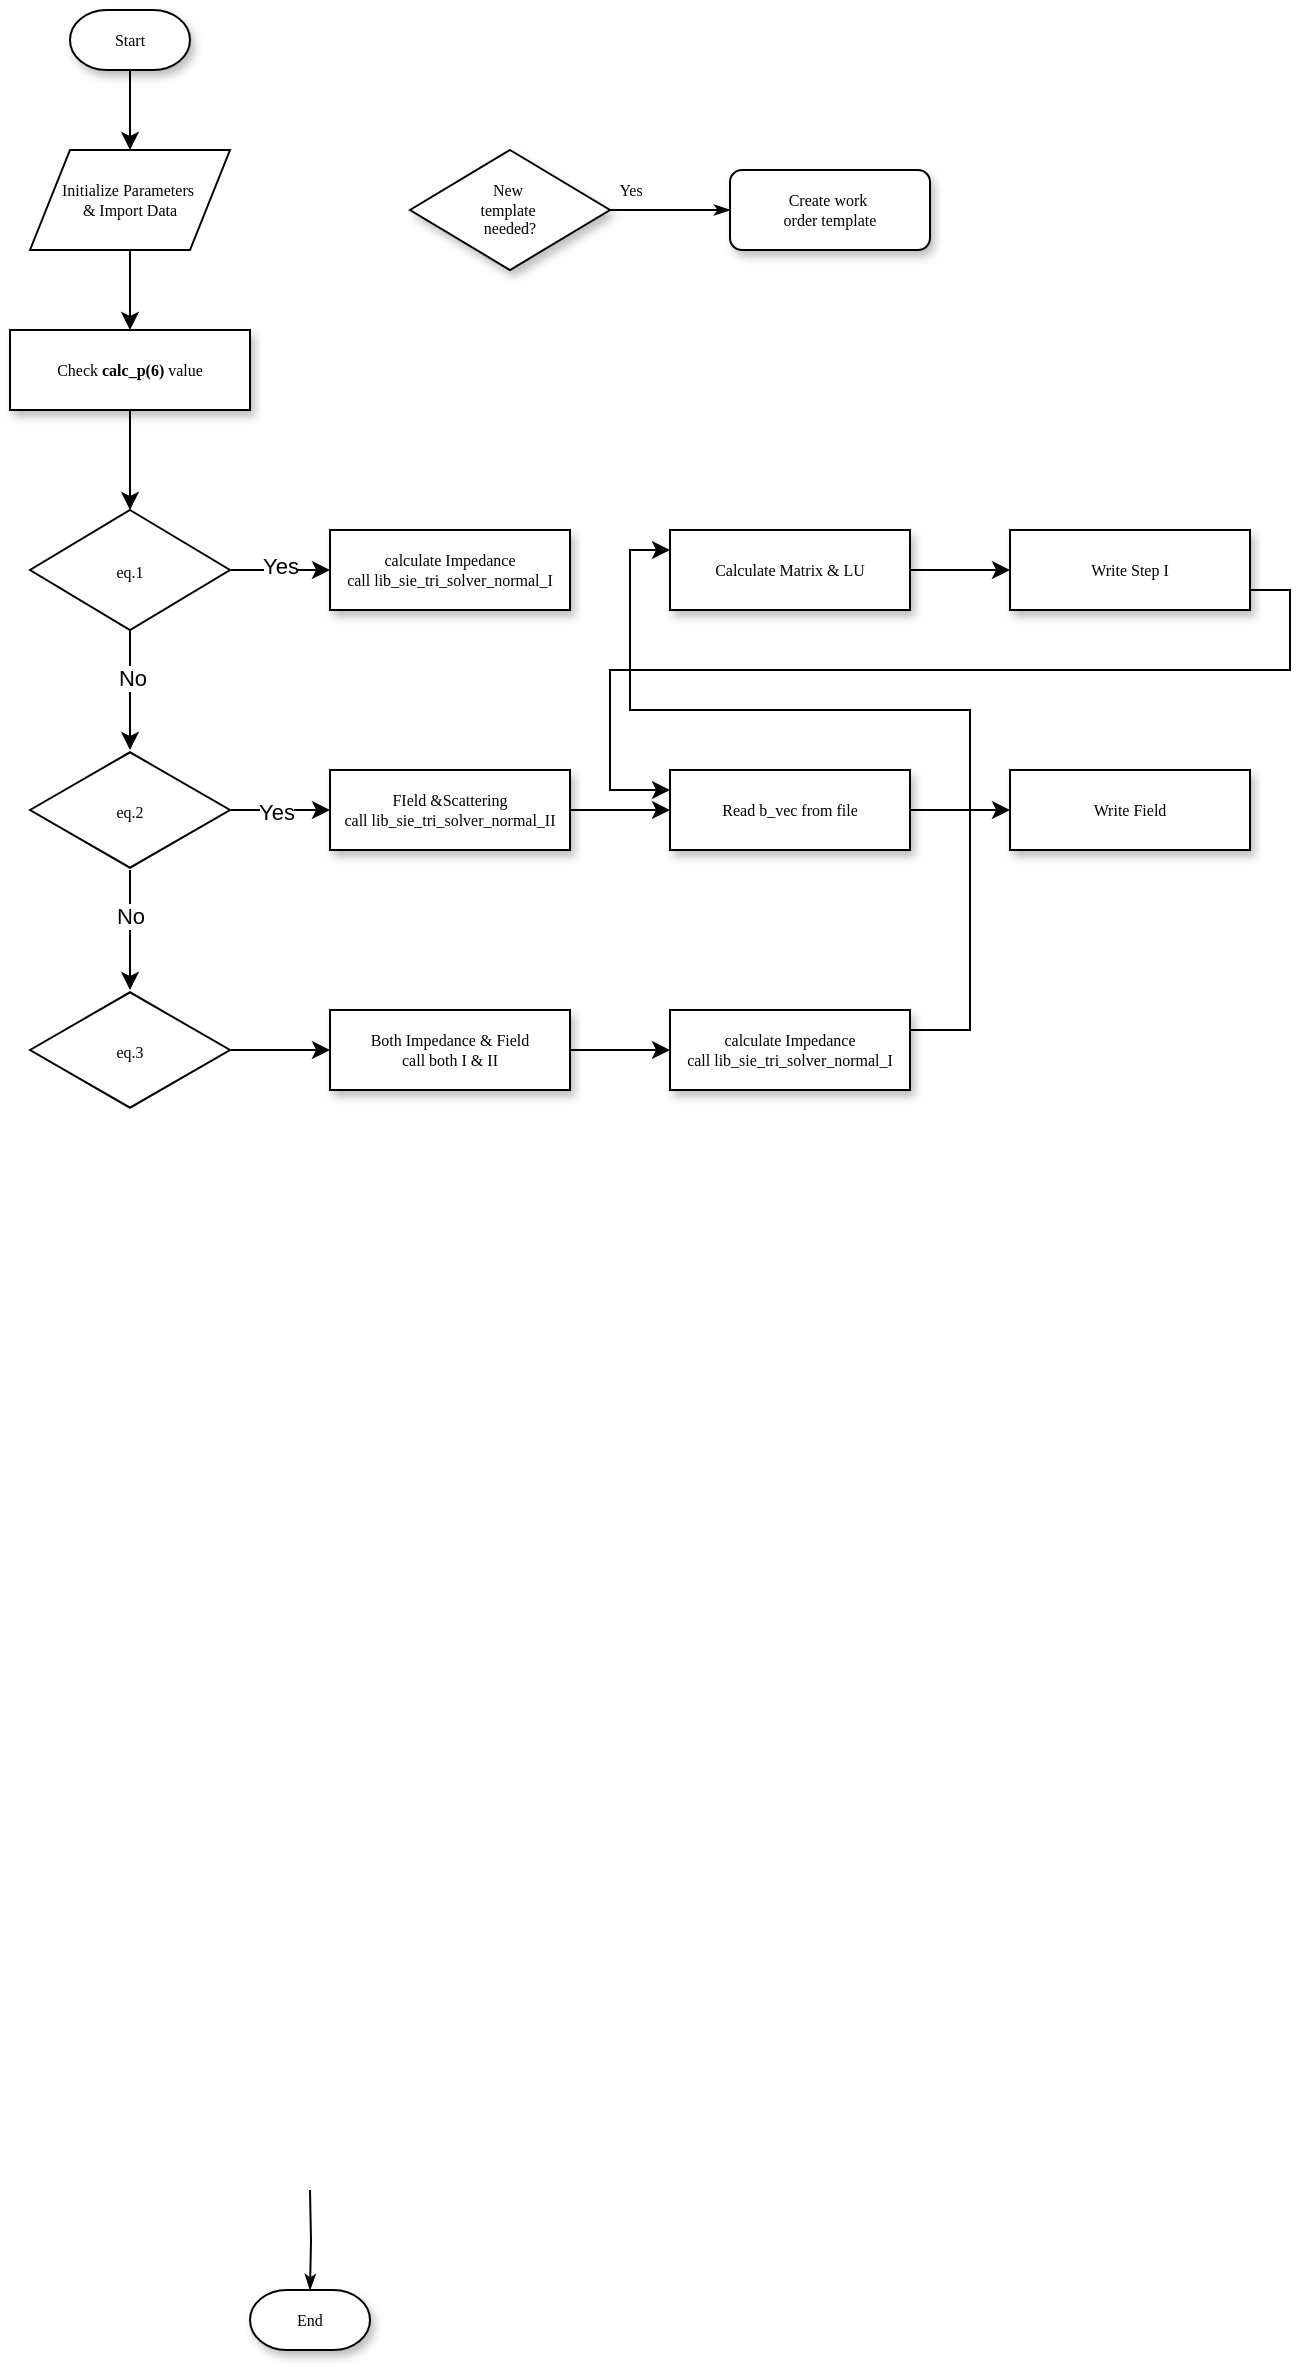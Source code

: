 <mxfile version="26.1.2">
  <diagram name="Page-1" id="edf60f1a-56cd-e834-aa8a-f176f3a09ee4">
    <mxGraphModel dx="1643" dy="928" grid="1" gridSize="10" guides="1" tooltips="1" connect="1" arrows="1" fold="1" page="1" pageScale="1" pageWidth="1100" pageHeight="850" background="none" math="0" shadow="0">
      <root>
        <mxCell id="0" />
        <mxCell id="1" parent="0" />
        <mxCell id="60e70716793133e9-34" value="Yes" style="edgeStyle=orthogonalEdgeStyle;rounded=0;html=1;labelBackgroundColor=none;startSize=5;endArrow=classicThin;endFill=1;endSize=5;jettySize=auto;orthogonalLoop=1;strokeWidth=1;fontFamily=Verdana;fontSize=8" parent="1" source="60e70716793133e9-7" target="60e70716793133e9-8" edge="1">
          <mxGeometry x="-0.667" y="10" relative="1" as="geometry">
            <mxPoint as="offset" />
          </mxGeometry>
        </mxCell>
        <mxCell id="60e70716793133e9-7" value="New&amp;nbsp;&lt;div&gt;template&amp;nbsp;&lt;/div&gt;&lt;div&gt;needed?&lt;/div&gt;" style="rhombus;whiteSpace=wrap;html=1;rounded=0;shadow=1;labelBackgroundColor=none;strokeWidth=1;fontFamily=Verdana;fontSize=8;align=center;" parent="1" vertex="1">
          <mxGeometry x="390" y="220" width="100" height="60" as="geometry" />
        </mxCell>
        <mxCell id="60e70716793133e9-8" value="Create work&amp;nbsp;&lt;div&gt;order template&lt;/div&gt;" style="rounded=1;whiteSpace=wrap;html=1;shadow=1;labelBackgroundColor=none;strokeWidth=1;fontFamily=Verdana;fontSize=8;align=center;" parent="1" vertex="1">
          <mxGeometry x="550" y="230" width="100" height="40" as="geometry" />
        </mxCell>
        <mxCell id="60e70716793133e9-10" value="calculate Impedance&lt;div&gt;call lib_sie_tri_solver_normal_I&lt;/div&gt;" style="whiteSpace=wrap;html=1;rounded=0;shadow=1;labelBackgroundColor=none;strokeWidth=1;fontFamily=Verdana;fontSize=8;align=center;" parent="1" vertex="1">
          <mxGeometry x="350" y="410" width="120" height="40" as="geometry" />
        </mxCell>
        <mxCell id="zDwNnAJiz61nvJDHIgVN-12" value="" style="edgeStyle=orthogonalEdgeStyle;rounded=0;orthogonalLoop=1;jettySize=auto;html=1;" edge="1" parent="1" source="60e70716793133e9-11" target="zDwNnAJiz61nvJDHIgVN-2">
          <mxGeometry relative="1" as="geometry" />
        </mxCell>
        <mxCell id="60e70716793133e9-11" value="Check &lt;b&gt;calc_p(6)&lt;/b&gt; value" style="whiteSpace=wrap;html=1;rounded=0;shadow=1;labelBackgroundColor=none;strokeWidth=1;fontFamily=Verdana;fontSize=8;align=center;spacing=6;" parent="1" vertex="1">
          <mxGeometry x="190" y="310" width="120" height="40" as="geometry" />
        </mxCell>
        <mxCell id="zDwNnAJiz61nvJDHIgVN-40" value="" style="edgeStyle=orthogonalEdgeStyle;rounded=0;orthogonalLoop=1;jettySize=auto;html=1;" edge="1" parent="1" source="60e70716793133e9-12" target="zDwNnAJiz61nvJDHIgVN-30">
          <mxGeometry relative="1" as="geometry" />
        </mxCell>
        <mxCell id="60e70716793133e9-12" value="FIeld &amp;amp;Scattering&lt;div&gt;call lib_sie_tri_solver_normal_II&lt;/div&gt;" style="whiteSpace=wrap;html=1;rounded=0;shadow=1;labelBackgroundColor=none;strokeWidth=1;fontFamily=Verdana;fontSize=8;align=center;spacing=6;" parent="1" vertex="1">
          <mxGeometry x="350" y="530" width="120" height="40" as="geometry" />
        </mxCell>
        <mxCell id="60e70716793133e9-57" style="edgeStyle=orthogonalEdgeStyle;rounded=0;html=1;labelBackgroundColor=none;startSize=5;endArrow=classicThin;endFill=1;endSize=5;jettySize=auto;orthogonalLoop=1;strokeWidth=1;fontFamily=Verdana;fontSize=8" parent="1" target="60e70716793133e9-30" edge="1">
          <mxGeometry relative="1" as="geometry">
            <mxPoint x="340" y="1240" as="sourcePoint" />
          </mxGeometry>
        </mxCell>
        <mxCell id="60e70716793133e9-30" value="End" style="strokeWidth=1;html=1;shape=mxgraph.flowchart.terminator;whiteSpace=wrap;rounded=0;shadow=1;labelBackgroundColor=none;fontFamily=Verdana;fontSize=8;align=center;" parent="1" vertex="1">
          <mxGeometry x="310" y="1290" width="60" height="30" as="geometry" />
        </mxCell>
        <mxCell id="zDwNnAJiz61nvJDHIgVN-25" value="" style="edgeStyle=orthogonalEdgeStyle;rounded=0;orthogonalLoop=1;jettySize=auto;html=1;" edge="1" parent="1" source="dd23iSU-7GwLA_ETjXJJ-1" target="zDwNnAJiz61nvJDHIgVN-24">
          <mxGeometry relative="1" as="geometry" />
        </mxCell>
        <mxCell id="dd23iSU-7GwLA_ETjXJJ-1" value="Start" style="strokeWidth=1;html=1;shape=mxgraph.flowchart.terminator;whiteSpace=wrap;rounded=0;shadow=1;labelBackgroundColor=none;fontFamily=Verdana;fontSize=8;align=center;" parent="1" vertex="1">
          <mxGeometry x="220" y="150" width="60" height="30" as="geometry" />
        </mxCell>
        <mxCell id="zDwNnAJiz61nvJDHIgVN-7" value="" style="edgeStyle=orthogonalEdgeStyle;rounded=0;orthogonalLoop=1;jettySize=auto;html=1;" edge="1" parent="1" source="zDwNnAJiz61nvJDHIgVN-2" target="60e70716793133e9-10">
          <mxGeometry relative="1" as="geometry" />
        </mxCell>
        <mxCell id="zDwNnAJiz61nvJDHIgVN-9" value="Yes" style="edgeLabel;html=1;align=center;verticalAlign=middle;resizable=0;points=[];" vertex="1" connectable="0" parent="zDwNnAJiz61nvJDHIgVN-7">
          <mxGeometry x="0.003" y="2" relative="1" as="geometry">
            <mxPoint as="offset" />
          </mxGeometry>
        </mxCell>
        <mxCell id="zDwNnAJiz61nvJDHIgVN-14" value="" style="edgeStyle=orthogonalEdgeStyle;rounded=0;orthogonalLoop=1;jettySize=auto;html=1;" edge="1" parent="1" source="zDwNnAJiz61nvJDHIgVN-2" target="zDwNnAJiz61nvJDHIgVN-13">
          <mxGeometry relative="1" as="geometry" />
        </mxCell>
        <mxCell id="zDwNnAJiz61nvJDHIgVN-19" value="No" style="edgeLabel;html=1;align=center;verticalAlign=middle;resizable=0;points=[];" vertex="1" connectable="0" parent="zDwNnAJiz61nvJDHIgVN-14">
          <mxGeometry x="-0.196" y="1" relative="1" as="geometry">
            <mxPoint as="offset" />
          </mxGeometry>
        </mxCell>
        <mxCell id="zDwNnAJiz61nvJDHIgVN-2" value="&lt;font style=&quot;font-size: 8px;&quot; face=&quot;Verdana&quot;&gt;eq.1&lt;/font&gt;" style="rhombus;whiteSpace=wrap;html=1;" vertex="1" parent="1">
          <mxGeometry x="200" y="400" width="100" height="60" as="geometry" />
        </mxCell>
        <mxCell id="zDwNnAJiz61nvJDHIgVN-15" value="" style="edgeStyle=orthogonalEdgeStyle;rounded=0;orthogonalLoop=1;jettySize=auto;html=1;" edge="1" parent="1" source="zDwNnAJiz61nvJDHIgVN-13" target="60e70716793133e9-12">
          <mxGeometry relative="1" as="geometry" />
        </mxCell>
        <mxCell id="zDwNnAJiz61nvJDHIgVN-16" value="Yes" style="edgeLabel;html=1;align=center;verticalAlign=middle;resizable=0;points=[];" vertex="1" connectable="0" parent="zDwNnAJiz61nvJDHIgVN-15">
          <mxGeometry x="-0.11" y="-1" relative="1" as="geometry">
            <mxPoint as="offset" />
          </mxGeometry>
        </mxCell>
        <mxCell id="zDwNnAJiz61nvJDHIgVN-18" value="" style="edgeStyle=orthogonalEdgeStyle;rounded=0;orthogonalLoop=1;jettySize=auto;html=1;" edge="1" parent="1" source="zDwNnAJiz61nvJDHIgVN-13" target="zDwNnAJiz61nvJDHIgVN-17">
          <mxGeometry relative="1" as="geometry" />
        </mxCell>
        <mxCell id="zDwNnAJiz61nvJDHIgVN-20" value="No" style="edgeLabel;html=1;align=center;verticalAlign=middle;resizable=0;points=[];" vertex="1" connectable="0" parent="zDwNnAJiz61nvJDHIgVN-18">
          <mxGeometry x="-0.255" relative="1" as="geometry">
            <mxPoint as="offset" />
          </mxGeometry>
        </mxCell>
        <mxCell id="zDwNnAJiz61nvJDHIgVN-13" value="&lt;font style=&quot;font-size: 8px;&quot; face=&quot;Verdana&quot;&gt;eq.2&lt;/font&gt;" style="html=1;whiteSpace=wrap;aspect=fixed;shape=isoRectangle;" vertex="1" parent="1">
          <mxGeometry x="200" y="520" width="100" height="60" as="geometry" />
        </mxCell>
        <mxCell id="zDwNnAJiz61nvJDHIgVN-23" value="" style="edgeStyle=orthogonalEdgeStyle;rounded=0;orthogonalLoop=1;jettySize=auto;html=1;" edge="1" parent="1" source="zDwNnAJiz61nvJDHIgVN-17" target="zDwNnAJiz61nvJDHIgVN-21">
          <mxGeometry relative="1" as="geometry" />
        </mxCell>
        <mxCell id="zDwNnAJiz61nvJDHIgVN-17" value="&lt;font style=&quot;font-size: 8px;&quot; face=&quot;Verdana&quot;&gt;eq.3&lt;/font&gt;" style="html=1;whiteSpace=wrap;aspect=fixed;shape=isoRectangle;" vertex="1" parent="1">
          <mxGeometry x="200" y="640" width="100" height="60" as="geometry" />
        </mxCell>
        <mxCell id="zDwNnAJiz61nvJDHIgVN-42" value="" style="edgeStyle=orthogonalEdgeStyle;rounded=0;orthogonalLoop=1;jettySize=auto;html=1;" edge="1" parent="1" source="zDwNnAJiz61nvJDHIgVN-21" target="zDwNnAJiz61nvJDHIgVN-31">
          <mxGeometry relative="1" as="geometry" />
        </mxCell>
        <mxCell id="zDwNnAJiz61nvJDHIgVN-21" value="Both Impedance &amp;amp; Field&lt;div&gt;call both I &amp;amp; II&lt;/div&gt;" style="whiteSpace=wrap;html=1;rounded=0;shadow=1;labelBackgroundColor=none;strokeWidth=1;fontFamily=Verdana;fontSize=8;align=center;spacing=6;" vertex="1" parent="1">
          <mxGeometry x="350" y="650" width="120" height="40" as="geometry" />
        </mxCell>
        <mxCell id="zDwNnAJiz61nvJDHIgVN-26" value="" style="edgeStyle=orthogonalEdgeStyle;rounded=0;orthogonalLoop=1;jettySize=auto;html=1;" edge="1" parent="1" source="zDwNnAJiz61nvJDHIgVN-24" target="60e70716793133e9-11">
          <mxGeometry relative="1" as="geometry" />
        </mxCell>
        <mxCell id="zDwNnAJiz61nvJDHIgVN-24" value="Initialize Parameters&amp;nbsp;&lt;div&gt;&amp;amp; Import Data&lt;/div&gt;" style="shape=parallelogram;perimeter=parallelogramPerimeter;whiteSpace=wrap;html=1;fixedSize=1;fontFamily=Verdana;fontSize=8;" vertex="1" parent="1">
          <mxGeometry x="200" y="220" width="100" height="50" as="geometry" />
        </mxCell>
        <mxCell id="zDwNnAJiz61nvJDHIgVN-39" value="" style="edgeStyle=orthogonalEdgeStyle;rounded=0;orthogonalLoop=1;jettySize=auto;html=1;" edge="1" parent="1" source="zDwNnAJiz61nvJDHIgVN-29" target="zDwNnAJiz61nvJDHIgVN-36">
          <mxGeometry relative="1" as="geometry" />
        </mxCell>
        <mxCell id="zDwNnAJiz61nvJDHIgVN-29" value="Calculate Matrix &amp;amp; LU" style="whiteSpace=wrap;html=1;rounded=0;shadow=1;labelBackgroundColor=none;strokeWidth=1;fontFamily=Verdana;fontSize=8;align=center;" vertex="1" parent="1">
          <mxGeometry x="520" y="410" width="120" height="40" as="geometry" />
        </mxCell>
        <mxCell id="zDwNnAJiz61nvJDHIgVN-41" value="" style="edgeStyle=orthogonalEdgeStyle;rounded=0;orthogonalLoop=1;jettySize=auto;html=1;" edge="1" parent="1" source="zDwNnAJiz61nvJDHIgVN-30" target="zDwNnAJiz61nvJDHIgVN-38">
          <mxGeometry relative="1" as="geometry" />
        </mxCell>
        <mxCell id="zDwNnAJiz61nvJDHIgVN-30" value="Read b_vec from file" style="whiteSpace=wrap;html=1;rounded=0;shadow=1;labelBackgroundColor=none;strokeWidth=1;fontFamily=Verdana;fontSize=8;align=center;" vertex="1" parent="1">
          <mxGeometry x="520" y="530" width="120" height="40" as="geometry" />
        </mxCell>
        <mxCell id="zDwNnAJiz61nvJDHIgVN-43" style="edgeStyle=orthogonalEdgeStyle;rounded=0;orthogonalLoop=1;jettySize=auto;html=1;exitX=1;exitY=0.25;exitDx=0;exitDy=0;entryX=0;entryY=0.25;entryDx=0;entryDy=0;" edge="1" parent="1" source="zDwNnAJiz61nvJDHIgVN-31" target="zDwNnAJiz61nvJDHIgVN-29">
          <mxGeometry relative="1" as="geometry">
            <Array as="points">
              <mxPoint x="670" y="660" />
              <mxPoint x="670" y="500" />
              <mxPoint x="500" y="500" />
              <mxPoint x="500" y="420" />
            </Array>
          </mxGeometry>
        </mxCell>
        <mxCell id="zDwNnAJiz61nvJDHIgVN-31" value="calculate Impedance&lt;div&gt;call lib_sie_tri_solver_normal_I&lt;/div&gt;" style="whiteSpace=wrap;html=1;rounded=0;shadow=1;labelBackgroundColor=none;strokeWidth=1;fontFamily=Verdana;fontSize=8;align=center;" vertex="1" parent="1">
          <mxGeometry x="520" y="650" width="120" height="40" as="geometry" />
        </mxCell>
        <mxCell id="zDwNnAJiz61nvJDHIgVN-44" style="edgeStyle=orthogonalEdgeStyle;rounded=0;orthogonalLoop=1;jettySize=auto;html=1;exitX=1;exitY=0.75;exitDx=0;exitDy=0;entryX=0;entryY=0.25;entryDx=0;entryDy=0;" edge="1" parent="1" source="zDwNnAJiz61nvJDHIgVN-36" target="zDwNnAJiz61nvJDHIgVN-30">
          <mxGeometry relative="1" as="geometry">
            <Array as="points">
              <mxPoint x="830" y="440" />
              <mxPoint x="830" y="480" />
              <mxPoint x="490" y="480" />
              <mxPoint x="490" y="540" />
            </Array>
          </mxGeometry>
        </mxCell>
        <mxCell id="zDwNnAJiz61nvJDHIgVN-36" value="Write Step I" style="whiteSpace=wrap;html=1;rounded=0;shadow=1;labelBackgroundColor=none;strokeWidth=1;fontFamily=Verdana;fontSize=8;align=center;" vertex="1" parent="1">
          <mxGeometry x="690" y="410" width="120" height="40" as="geometry" />
        </mxCell>
        <mxCell id="zDwNnAJiz61nvJDHIgVN-38" value="Write Field" style="whiteSpace=wrap;html=1;rounded=0;shadow=1;labelBackgroundColor=none;strokeWidth=1;fontFamily=Verdana;fontSize=8;align=center;" vertex="1" parent="1">
          <mxGeometry x="690" y="530" width="120" height="40" as="geometry" />
        </mxCell>
      </root>
    </mxGraphModel>
  </diagram>
</mxfile>
